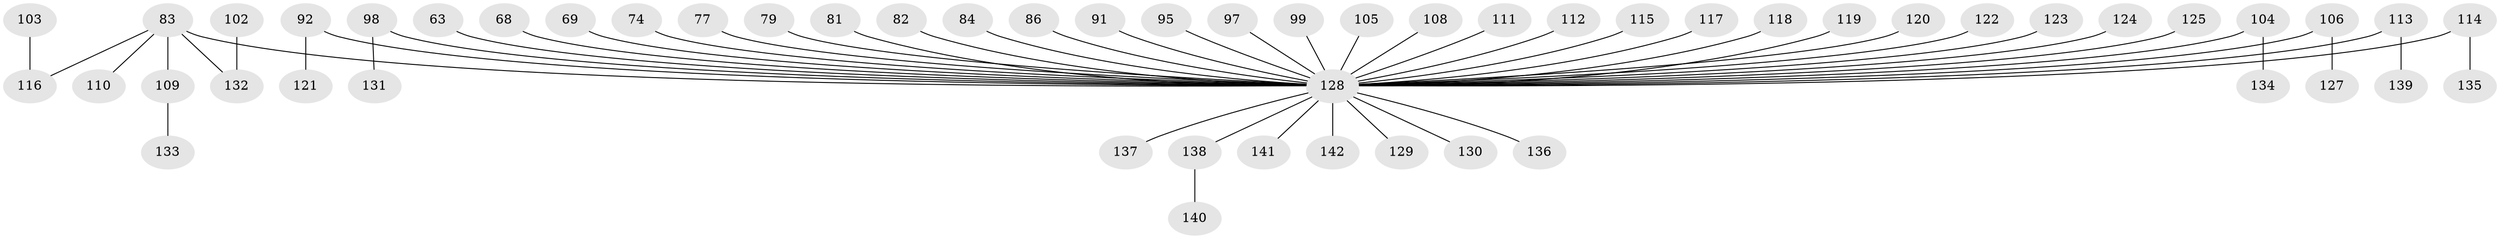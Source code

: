 // original degree distribution, {6: 0.014084507042253521, 7: 0.02112676056338028, 5: 0.035211267605633804, 4: 0.06338028169014084, 1: 0.5211267605633803, 3: 0.11267605633802817, 2: 0.2323943661971831}
// Generated by graph-tools (version 1.1) at 2025/57/03/04/25 21:57:08]
// undirected, 56 vertices, 55 edges
graph export_dot {
graph [start="1"]
  node [color=gray90,style=filled];
  63;
  68;
  69;
  74;
  77;
  79;
  81;
  82;
  83 [super="+49+76"];
  84;
  86;
  91;
  92;
  95;
  97;
  98 [super="+65"];
  99;
  102;
  103;
  104;
  105;
  106;
  108;
  109;
  110;
  111;
  112;
  113;
  114;
  115;
  116 [super="+85"];
  117;
  118;
  119;
  120;
  121;
  122;
  123;
  124;
  125;
  127;
  128 [super="+8+93+10+51+71+107+13+87+17+21+40+101+37+88+41+57+61+126+62"];
  129;
  130;
  131;
  132 [super="+90"];
  133;
  134;
  135;
  136;
  137;
  138;
  139;
  140;
  141;
  142;
  63 -- 128;
  68 -- 128;
  69 -- 128;
  74 -- 128;
  77 -- 128;
  79 -- 128;
  81 -- 128;
  82 -- 128;
  83 -- 109;
  83 -- 128;
  83 -- 132;
  83 -- 116;
  83 -- 110;
  84 -- 128;
  86 -- 128;
  91 -- 128;
  92 -- 121;
  92 -- 128;
  95 -- 128;
  97 -- 128;
  98 -- 131;
  98 -- 128;
  99 -- 128;
  102 -- 132;
  103 -- 116;
  104 -- 134;
  104 -- 128;
  105 -- 128;
  106 -- 127;
  106 -- 128;
  108 -- 128;
  109 -- 133;
  111 -- 128;
  112 -- 128;
  113 -- 139;
  113 -- 128;
  114 -- 135;
  114 -- 128;
  115 -- 128;
  117 -- 128;
  118 -- 128;
  119 -- 128;
  120 -- 128;
  122 -- 128;
  123 -- 128;
  124 -- 128;
  125 -- 128;
  128 -- 130;
  128 -- 141;
  128 -- 136;
  128 -- 137;
  128 -- 138;
  128 -- 129;
  128 -- 142;
  138 -- 140;
}
